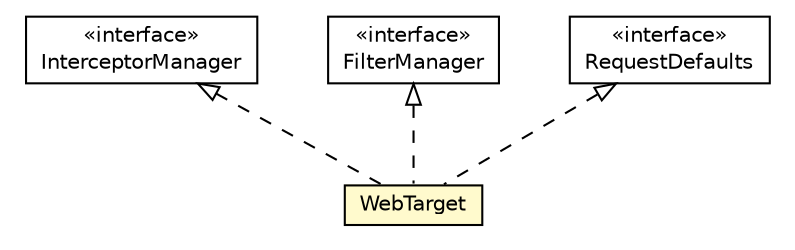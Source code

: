 #!/usr/local/bin/dot
#
# Class diagram 
# Generated by UMLGraph version R5_6-24-gf6e263 (http://www.umlgraph.org/)
#

digraph G {
	edge [fontname="Helvetica",fontsize=10,labelfontname="Helvetica",labelfontsize=10];
	node [fontname="Helvetica",fontsize=10,shape=plaintext];
	nodesep=0.25;
	ranksep=0.5;
	// io.reinert.requestor.InterceptorManager
	c38013 [label=<<table title="io.reinert.requestor.InterceptorManager" border="0" cellborder="1" cellspacing="0" cellpadding="2" port="p" href="./InterceptorManager.html">
		<tr><td><table border="0" cellspacing="0" cellpadding="1">
<tr><td align="center" balign="center"> &#171;interface&#187; </td></tr>
<tr><td align="center" balign="center"> InterceptorManager </td></tr>
		</table></td></tr>
		</table>>, URL="./InterceptorManager.html", fontname="Helvetica", fontcolor="black", fontsize=10.0];
	// io.reinert.requestor.FilterManager
	c38040 [label=<<table title="io.reinert.requestor.FilterManager" border="0" cellborder="1" cellspacing="0" cellpadding="2" port="p" href="./FilterManager.html">
		<tr><td><table border="0" cellspacing="0" cellpadding="1">
<tr><td align="center" balign="center"> &#171;interface&#187; </td></tr>
<tr><td align="center" balign="center"> FilterManager </td></tr>
		</table></td></tr>
		</table>>, URL="./FilterManager.html", fontname="Helvetica", fontcolor="black", fontsize=10.0];
	// io.reinert.requestor.RequestDefaults
	c38063 [label=<<table title="io.reinert.requestor.RequestDefaults" border="0" cellborder="1" cellspacing="0" cellpadding="2" port="p" href="./RequestDefaults.html">
		<tr><td><table border="0" cellspacing="0" cellpadding="1">
<tr><td align="center" balign="center"> &#171;interface&#187; </td></tr>
<tr><td align="center" balign="center"> RequestDefaults </td></tr>
		</table></td></tr>
		</table>>, URL="./RequestDefaults.html", fontname="Helvetica", fontcolor="black", fontsize=10.0];
	// io.reinert.requestor.WebTarget
	c38065 [label=<<table title="io.reinert.requestor.WebTarget" border="0" cellborder="1" cellspacing="0" cellpadding="2" port="p" bgcolor="lemonChiffon" href="./WebTarget.html">
		<tr><td><table border="0" cellspacing="0" cellpadding="1">
<tr><td align="center" balign="center"> WebTarget </td></tr>
		</table></td></tr>
		</table>>, URL="./WebTarget.html", fontname="Helvetica", fontcolor="black", fontsize=10.0];
	//io.reinert.requestor.WebTarget implements io.reinert.requestor.FilterManager
	c38040:p -> c38065:p [dir=back,arrowtail=empty,style=dashed];
	//io.reinert.requestor.WebTarget implements io.reinert.requestor.InterceptorManager
	c38013:p -> c38065:p [dir=back,arrowtail=empty,style=dashed];
	//io.reinert.requestor.WebTarget implements io.reinert.requestor.RequestDefaults
	c38063:p -> c38065:p [dir=back,arrowtail=empty,style=dashed];
}

